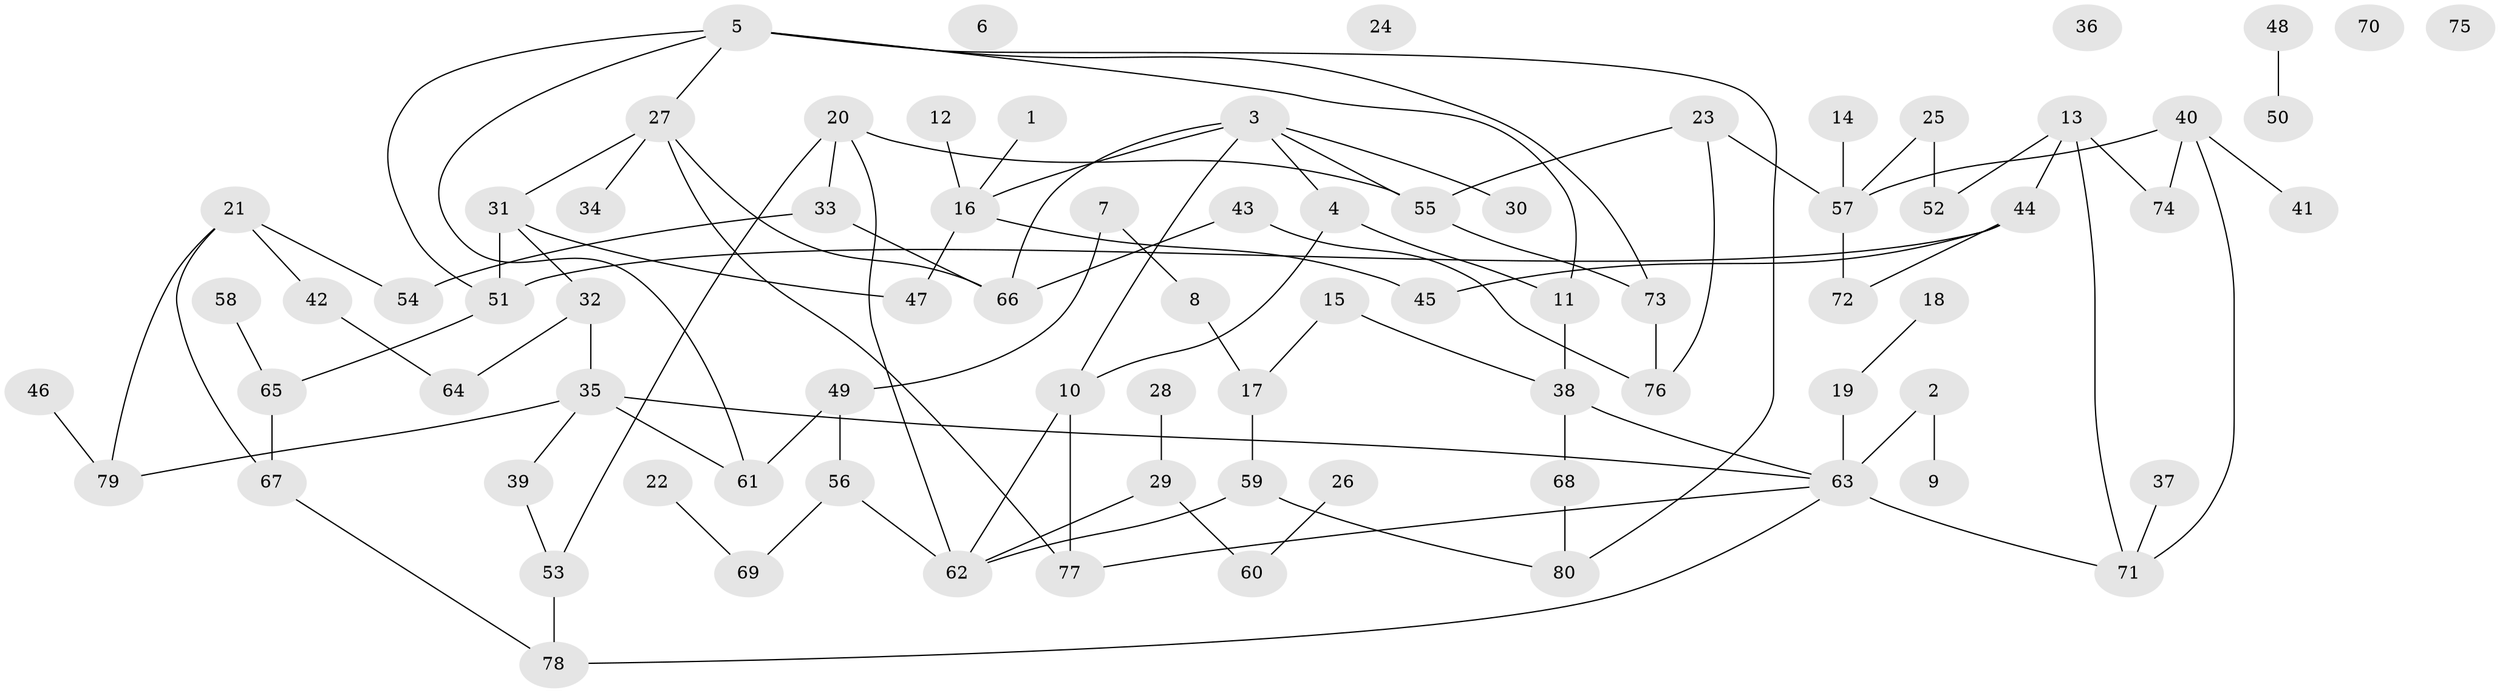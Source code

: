 // Generated by graph-tools (version 1.1) at 2025/13/03/09/25 04:13:03]
// undirected, 80 vertices, 103 edges
graph export_dot {
graph [start="1"]
  node [color=gray90,style=filled];
  1;
  2;
  3;
  4;
  5;
  6;
  7;
  8;
  9;
  10;
  11;
  12;
  13;
  14;
  15;
  16;
  17;
  18;
  19;
  20;
  21;
  22;
  23;
  24;
  25;
  26;
  27;
  28;
  29;
  30;
  31;
  32;
  33;
  34;
  35;
  36;
  37;
  38;
  39;
  40;
  41;
  42;
  43;
  44;
  45;
  46;
  47;
  48;
  49;
  50;
  51;
  52;
  53;
  54;
  55;
  56;
  57;
  58;
  59;
  60;
  61;
  62;
  63;
  64;
  65;
  66;
  67;
  68;
  69;
  70;
  71;
  72;
  73;
  74;
  75;
  76;
  77;
  78;
  79;
  80;
  1 -- 16;
  2 -- 9;
  2 -- 63;
  3 -- 4;
  3 -- 10;
  3 -- 16;
  3 -- 30;
  3 -- 55;
  3 -- 66;
  4 -- 10;
  4 -- 11;
  5 -- 11;
  5 -- 27;
  5 -- 51;
  5 -- 61;
  5 -- 73;
  5 -- 80;
  7 -- 8;
  7 -- 49;
  8 -- 17;
  10 -- 62;
  10 -- 77;
  11 -- 38;
  12 -- 16;
  13 -- 44;
  13 -- 52;
  13 -- 71;
  13 -- 74;
  14 -- 57;
  15 -- 17;
  15 -- 38;
  16 -- 45;
  16 -- 47;
  17 -- 59;
  18 -- 19;
  19 -- 63;
  20 -- 33;
  20 -- 53;
  20 -- 55;
  20 -- 62;
  21 -- 42;
  21 -- 54;
  21 -- 67;
  21 -- 79;
  22 -- 69;
  23 -- 55;
  23 -- 57;
  23 -- 76;
  25 -- 52;
  25 -- 57;
  26 -- 60;
  27 -- 31;
  27 -- 34;
  27 -- 66;
  27 -- 77;
  28 -- 29;
  29 -- 60;
  29 -- 62;
  31 -- 32;
  31 -- 47;
  31 -- 51;
  32 -- 35;
  32 -- 64;
  33 -- 54;
  33 -- 66;
  35 -- 39;
  35 -- 61;
  35 -- 63;
  35 -- 79;
  37 -- 71;
  38 -- 63;
  38 -- 68;
  39 -- 53;
  40 -- 41;
  40 -- 57;
  40 -- 71;
  40 -- 74;
  42 -- 64;
  43 -- 66;
  43 -- 76;
  44 -- 45;
  44 -- 51;
  44 -- 72;
  46 -- 79;
  48 -- 50;
  49 -- 56;
  49 -- 61;
  51 -- 65;
  53 -- 78;
  55 -- 73;
  56 -- 62;
  56 -- 69;
  57 -- 72;
  58 -- 65;
  59 -- 62;
  59 -- 80;
  63 -- 71;
  63 -- 77;
  63 -- 78;
  65 -- 67;
  67 -- 78;
  68 -- 80;
  73 -- 76;
}
